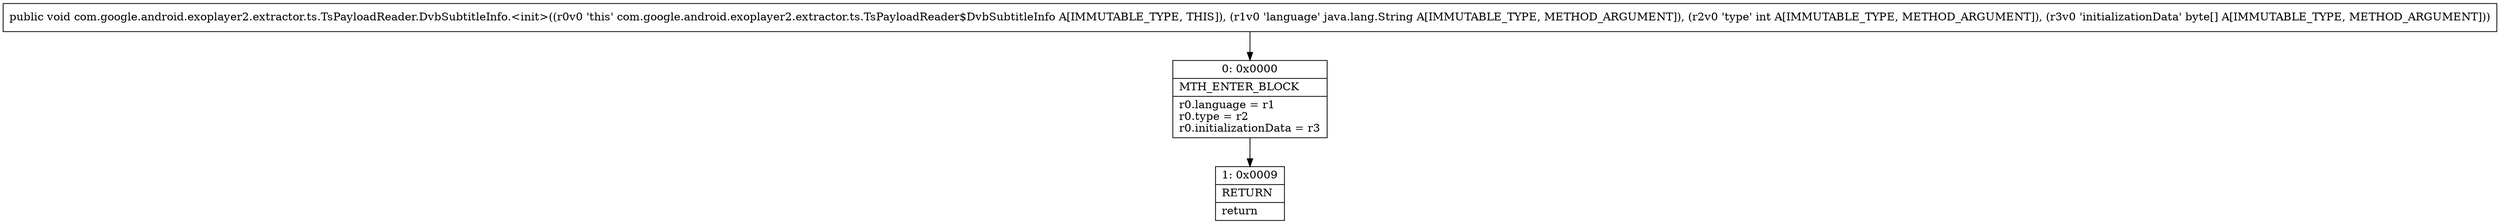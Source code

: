 digraph "CFG forcom.google.android.exoplayer2.extractor.ts.TsPayloadReader.DvbSubtitleInfo.\<init\>(Ljava\/lang\/String;I[B)V" {
Node_0 [shape=record,label="{0\:\ 0x0000|MTH_ENTER_BLOCK\l|r0.language = r1\lr0.type = r2\lr0.initializationData = r3\l}"];
Node_1 [shape=record,label="{1\:\ 0x0009|RETURN\l|return\l}"];
MethodNode[shape=record,label="{public void com.google.android.exoplayer2.extractor.ts.TsPayloadReader.DvbSubtitleInfo.\<init\>((r0v0 'this' com.google.android.exoplayer2.extractor.ts.TsPayloadReader$DvbSubtitleInfo A[IMMUTABLE_TYPE, THIS]), (r1v0 'language' java.lang.String A[IMMUTABLE_TYPE, METHOD_ARGUMENT]), (r2v0 'type' int A[IMMUTABLE_TYPE, METHOD_ARGUMENT]), (r3v0 'initializationData' byte[] A[IMMUTABLE_TYPE, METHOD_ARGUMENT])) }"];
MethodNode -> Node_0;
Node_0 -> Node_1;
}

